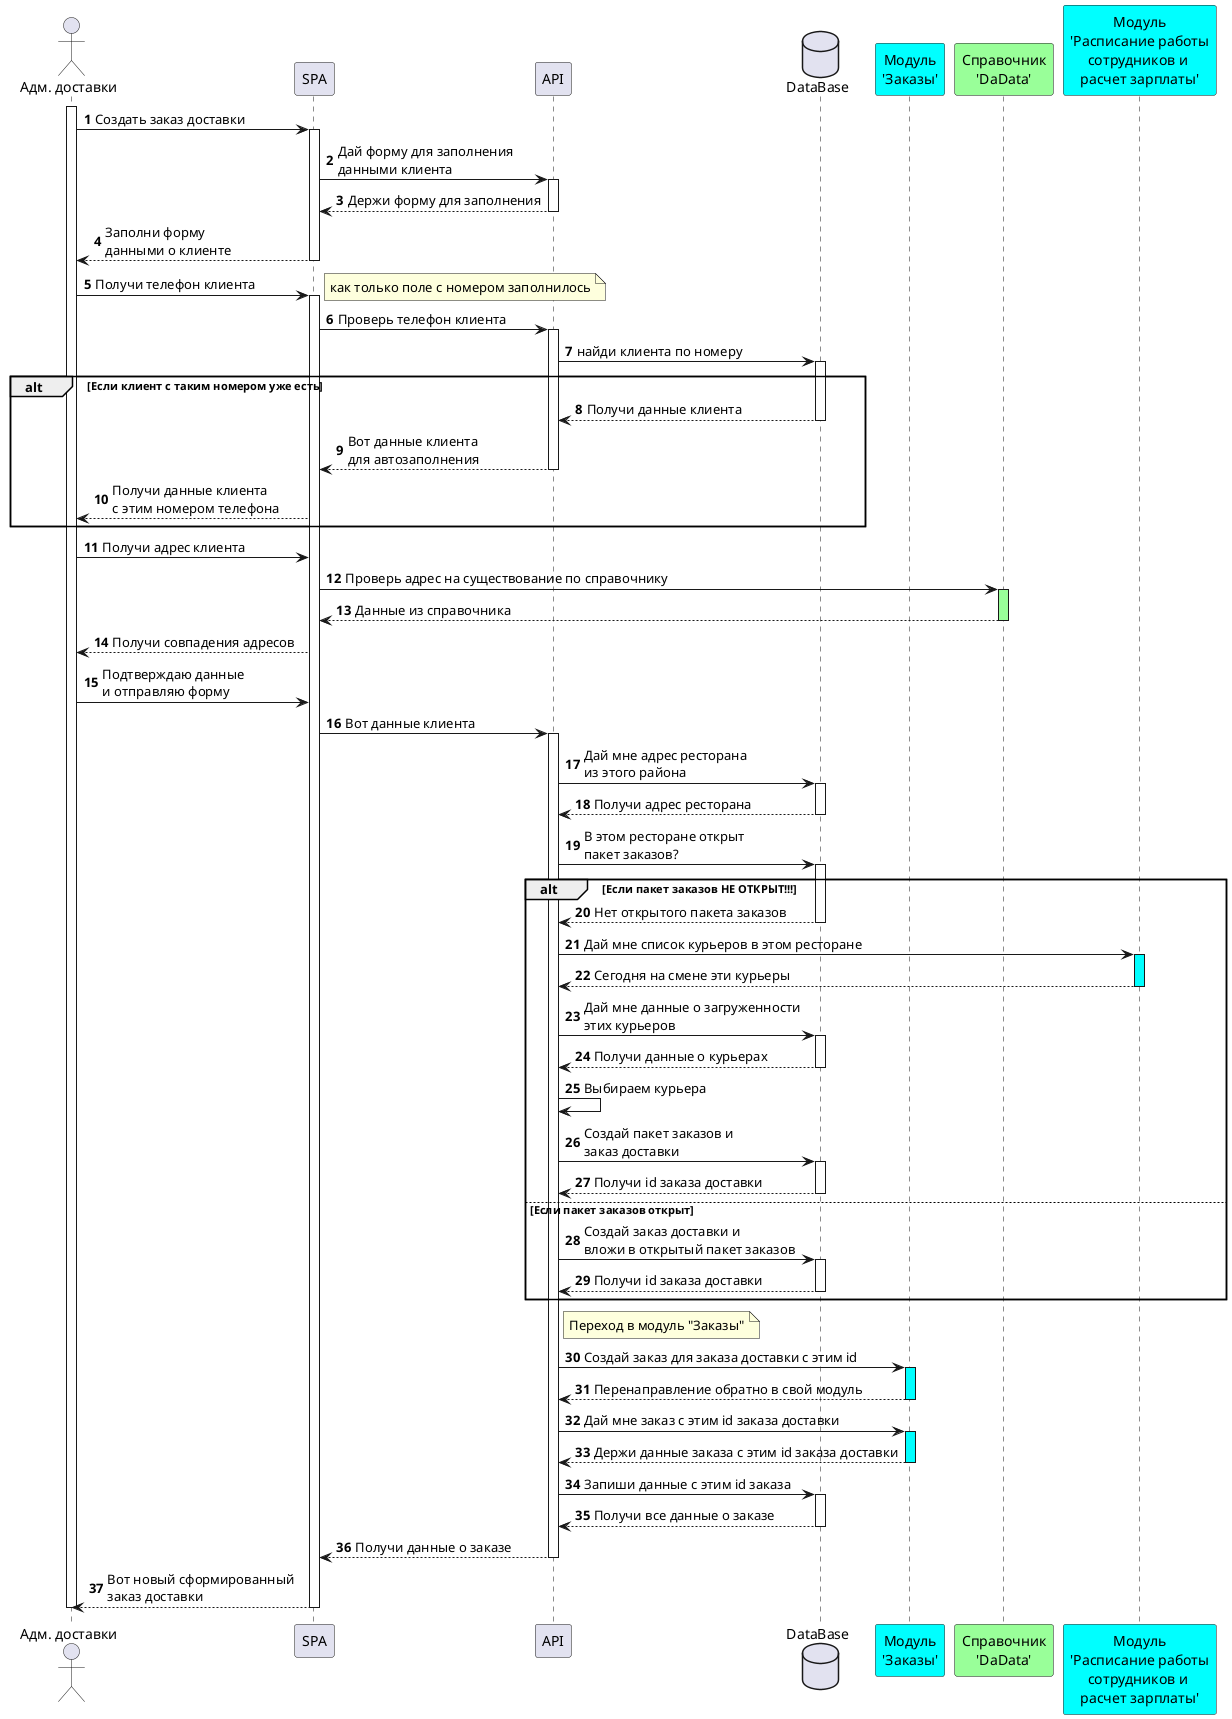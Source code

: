 @startuml

autonumber
actor "Адм. доставки" as ADM
participant SPA
participant API
database DataBase as db
participant "Модуль\n'Заказы'" as ORD #aqua
participant "Справочник\n'DaData'" as DD #99FF99
participant "Модуль\n'Расписание работы\nсотрудников и \nрасчет зарплаты'" as A #aqua

activate ADM
ADM -> SPA: Создать заказ доставки
activate SPA
SPA -> API: Дай форму для заполнения \nданными клиента
activate API
SPA <-- API: Держи форму для заполнения
deactivate API
SPA --> ADM: Заполни форму \nданными о клиенте
deactivate SPA
ADM -> SPA: Получи телефон клиента
note right: как только поле с номером заполнилось
activate SPA
SPA -> API: Проверь телефон клиента
activate API
API -> db: найди клиента по номеру
activate db
alt Если клиент с таким номером уже есть
    db --> API: Получи данные клиента
    deactivate db
    API --> SPA: Вот данные клиента \nдля автозаполнения
    deactivate API
    SPA --> ADM: Получи данные клиента \nс этим номером телефона
end
ADM -> SPA: Получи адрес клиента
SPA -> DD: Проверь адрес на существование по справочнику
activate DD #99FF99
DD --> SPA: Данные из справочника
deactivate DD
SPA --> ADM: Получи совпадения адресов


ADM -> SPA: Подтверждаю данные \nи отправляю форму
SPA -> API: Вот данные клиента
activate API

API -> db: Дай мне адрес ресторана \nиз этого района
activate db
db --> API: Получи адрес ресторана
deactivate db
API -> db: В этом ресторане открыт \nпакет заказов?
activate db
alt Если пакет заказов НЕ ОТКРЫТ!!!
    db --> API: Нет открытого пакета заказов
    deactivate db
    API -> A: Дай мне список курьеров в этом ресторане
    activate A #aqua
    API <-- A: Сегодня на смене эти курьеры
    deactivate A
    API -> db: Дай мне данные о загруженности \nэтих курьеров
    activate db
    db --> API: Получи данные о курьерах
    deactivate db
    API -> API: Выбираем курьера
    API -> db: Создай пакет заказов и \nзаказ доставки
    activate db
    db --> API: Получи id заказа доставки
    deactivate db
else Если пакет заказов открыт
    API -> db: Создай заказ доставки и \nвложи в открытый пакет заказов
    activate db
    db --> API: Получи id заказа доставки
    deactivate db
end
note right of API: Переход в модуль "Заказы"
API -> ORD: Создай заказ для заказа доставки с этим id
activate ORD #aqua
ORD --> API: Перенаправление обратно в свой модуль
deactivate ORD
API -> ORD: Дай мне заказ с этим id заказа доставки
activate ORD #aqua
ORD --> API: Держи данные заказа с этим id заказа доставки
deactivate ORD
API -> db: Запиши данные с этим id заказа 
activate db
API <-- db: Получи все данные о заказе
deactivate db
API --> SPA: Получи данные о заказе
deactivate API
SPA--> ADM: Вот новый сформированный \nзаказ доставки
deactivate SPA
deactivate ADM

@enduml